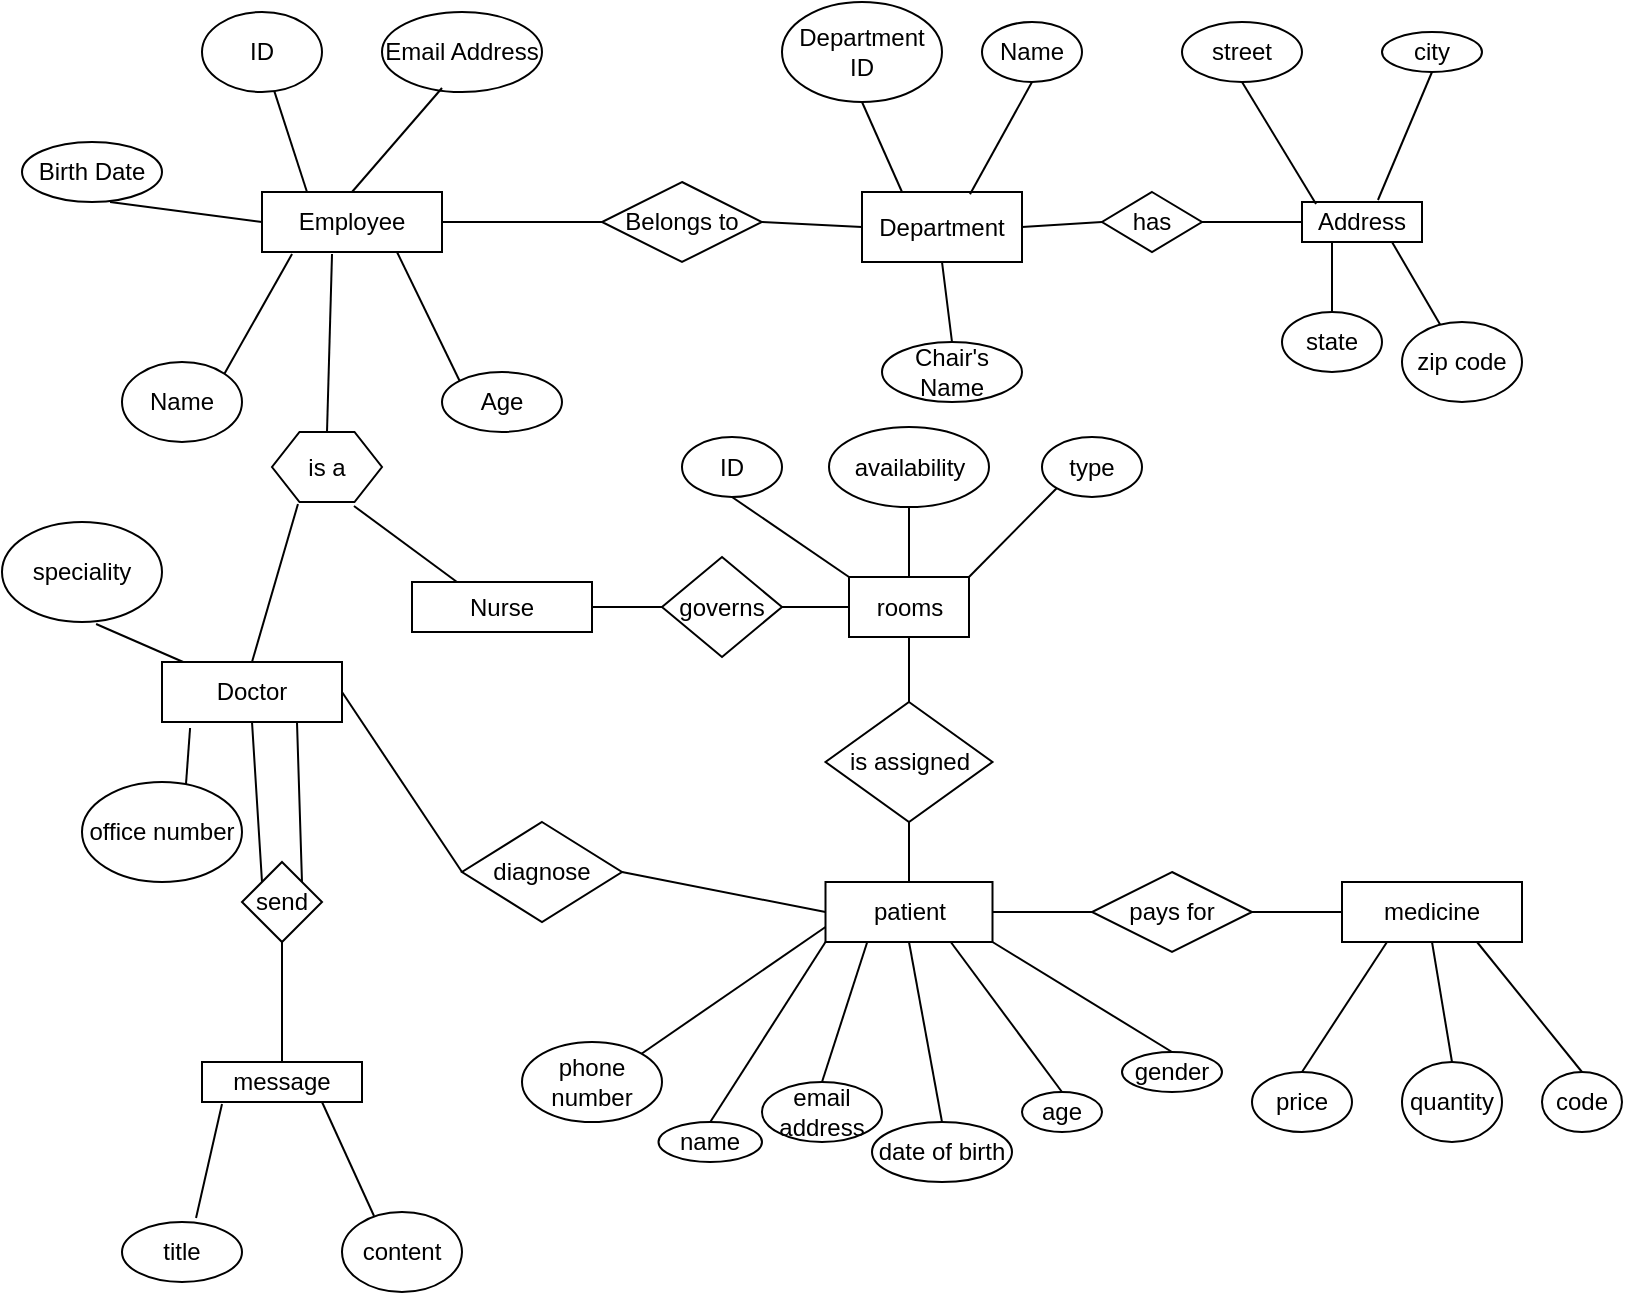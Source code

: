 <mxfile version="12.6.1" type="github">
  <diagram id="C5RBs43oDa-KdzZeNtuy" name="Page-1">
    <mxGraphModel dx="1773" dy="554" grid="1" gridSize="10" guides="1" tooltips="1" connect="1" arrows="1" fold="1" page="1" pageScale="1" pageWidth="827" pageHeight="1169" math="0" shadow="0">
      <root>
        <mxCell id="WIyWlLk6GJQsqaUBKTNV-0"/>
        <mxCell id="WIyWlLk6GJQsqaUBKTNV-1" parent="WIyWlLk6GJQsqaUBKTNV-0"/>
        <mxCell id="0NTEbmVAoTEjCiHu5IEs-0" value="Employee" style="rounded=0;whiteSpace=wrap;html=1;" vertex="1" parent="WIyWlLk6GJQsqaUBKTNV-1">
          <mxGeometry x="90" y="135" width="90" height="30" as="geometry"/>
        </mxCell>
        <mxCell id="0NTEbmVAoTEjCiHu5IEs-1" value="ID&lt;br&gt;" style="ellipse;whiteSpace=wrap;html=1;" vertex="1" parent="WIyWlLk6GJQsqaUBKTNV-1">
          <mxGeometry x="60" y="45" width="60" height="40" as="geometry"/>
        </mxCell>
        <mxCell id="0NTEbmVAoTEjCiHu5IEs-3" value="" style="endArrow=none;html=1;entryX=0.25;entryY=0;entryDx=0;entryDy=0;" edge="1" parent="WIyWlLk6GJQsqaUBKTNV-1" source="0NTEbmVAoTEjCiHu5IEs-1" target="0NTEbmVAoTEjCiHu5IEs-0">
          <mxGeometry width="50" height="50" relative="1" as="geometry">
            <mxPoint x="170" y="290" as="sourcePoint"/>
            <mxPoint x="220" y="190" as="targetPoint"/>
          </mxGeometry>
        </mxCell>
        <mxCell id="0NTEbmVAoTEjCiHu5IEs-4" value="Email Address" style="ellipse;whiteSpace=wrap;html=1;" vertex="1" parent="WIyWlLk6GJQsqaUBKTNV-1">
          <mxGeometry x="150" y="45" width="80" height="40" as="geometry"/>
        </mxCell>
        <mxCell id="0NTEbmVAoTEjCiHu5IEs-5" value="" style="endArrow=none;html=1;entryX=0.375;entryY=0.95;entryDx=0;entryDy=0;entryPerimeter=0;exitX=0.5;exitY=0;exitDx=0;exitDy=0;" edge="1" parent="WIyWlLk6GJQsqaUBKTNV-1" source="0NTEbmVAoTEjCiHu5IEs-0" target="0NTEbmVAoTEjCiHu5IEs-4">
          <mxGeometry width="50" height="50" relative="1" as="geometry">
            <mxPoint x="170" y="290" as="sourcePoint"/>
            <mxPoint x="220" y="240" as="targetPoint"/>
          </mxGeometry>
        </mxCell>
        <mxCell id="0NTEbmVAoTEjCiHu5IEs-6" value="Name" style="ellipse;whiteSpace=wrap;html=1;" vertex="1" parent="WIyWlLk6GJQsqaUBKTNV-1">
          <mxGeometry x="20" y="220" width="60" height="40" as="geometry"/>
        </mxCell>
        <mxCell id="0NTEbmVAoTEjCiHu5IEs-7" value="" style="endArrow=none;html=1;exitX=1;exitY=0;exitDx=0;exitDy=0;entryX=0.167;entryY=1.033;entryDx=0;entryDy=0;entryPerimeter=0;" edge="1" parent="WIyWlLk6GJQsqaUBKTNV-1" source="0NTEbmVAoTEjCiHu5IEs-6" target="0NTEbmVAoTEjCiHu5IEs-0">
          <mxGeometry width="50" height="50" relative="1" as="geometry">
            <mxPoint x="130" y="370" as="sourcePoint"/>
            <mxPoint x="207" y="219" as="targetPoint"/>
          </mxGeometry>
        </mxCell>
        <mxCell id="0NTEbmVAoTEjCiHu5IEs-8" value="Birth Date" style="ellipse;whiteSpace=wrap;html=1;" vertex="1" parent="WIyWlLk6GJQsqaUBKTNV-1">
          <mxGeometry x="-30" y="110" width="70" height="30" as="geometry"/>
        </mxCell>
        <mxCell id="0NTEbmVAoTEjCiHu5IEs-10" value="" style="endArrow=none;html=1;exitX=0.629;exitY=1;exitDx=0;exitDy=0;exitPerimeter=0;entryX=0;entryY=0.5;entryDx=0;entryDy=0;" edge="1" parent="WIyWlLk6GJQsqaUBKTNV-1" source="0NTEbmVAoTEjCiHu5IEs-8" target="0NTEbmVAoTEjCiHu5IEs-0">
          <mxGeometry width="50" height="50" relative="1" as="geometry">
            <mxPoint x="130" y="370" as="sourcePoint"/>
            <mxPoint x="230" y="220" as="targetPoint"/>
          </mxGeometry>
        </mxCell>
        <mxCell id="0NTEbmVAoTEjCiHu5IEs-11" value="Age" style="ellipse;whiteSpace=wrap;html=1;" vertex="1" parent="WIyWlLk6GJQsqaUBKTNV-1">
          <mxGeometry x="180" y="225" width="60" height="30" as="geometry"/>
        </mxCell>
        <mxCell id="0NTEbmVAoTEjCiHu5IEs-13" value="" style="endArrow=none;html=1;entryX=0.75;entryY=1;entryDx=0;entryDy=0;exitX=0;exitY=0;exitDx=0;exitDy=0;" edge="1" parent="WIyWlLk6GJQsqaUBKTNV-1" source="0NTEbmVAoTEjCiHu5IEs-11" target="0NTEbmVAoTEjCiHu5IEs-0">
          <mxGeometry width="50" height="50" relative="1" as="geometry">
            <mxPoint x="130" y="380" as="sourcePoint"/>
            <mxPoint x="180" y="330" as="targetPoint"/>
          </mxGeometry>
        </mxCell>
        <mxCell id="0NTEbmVAoTEjCiHu5IEs-15" value="Belongs to&lt;br&gt;" style="rhombus;whiteSpace=wrap;html=1;" vertex="1" parent="WIyWlLk6GJQsqaUBKTNV-1">
          <mxGeometry x="260" y="130" width="80" height="40" as="geometry"/>
        </mxCell>
        <mxCell id="0NTEbmVAoTEjCiHu5IEs-16" value="" style="endArrow=none;html=1;entryX=0;entryY=0.5;entryDx=0;entryDy=0;exitX=1;exitY=0.5;exitDx=0;exitDy=0;" edge="1" parent="WIyWlLk6GJQsqaUBKTNV-1" source="0NTEbmVAoTEjCiHu5IEs-0" target="0NTEbmVAoTEjCiHu5IEs-15">
          <mxGeometry width="50" height="50" relative="1" as="geometry">
            <mxPoint x="130" y="380" as="sourcePoint"/>
            <mxPoint x="290" y="210" as="targetPoint"/>
          </mxGeometry>
        </mxCell>
        <mxCell id="0NTEbmVAoTEjCiHu5IEs-18" value="" style="endArrow=none;html=1;exitX=1;exitY=0.5;exitDx=0;exitDy=0;entryX=0;entryY=0.5;entryDx=0;entryDy=0;" edge="1" parent="WIyWlLk6GJQsqaUBKTNV-1" source="0NTEbmVAoTEjCiHu5IEs-15" target="0NTEbmVAoTEjCiHu5IEs-19">
          <mxGeometry width="50" height="50" relative="1" as="geometry">
            <mxPoint x="393" y="200" as="sourcePoint"/>
            <mxPoint x="450" y="150" as="targetPoint"/>
          </mxGeometry>
        </mxCell>
        <mxCell id="0NTEbmVAoTEjCiHu5IEs-19" value="Department" style="rounded=0;whiteSpace=wrap;html=1;" vertex="1" parent="WIyWlLk6GJQsqaUBKTNV-1">
          <mxGeometry x="390" y="135" width="80" height="35" as="geometry"/>
        </mxCell>
        <mxCell id="0NTEbmVAoTEjCiHu5IEs-21" value="Department ID" style="ellipse;whiteSpace=wrap;html=1;" vertex="1" parent="WIyWlLk6GJQsqaUBKTNV-1">
          <mxGeometry x="350" y="40" width="80" height="50" as="geometry"/>
        </mxCell>
        <mxCell id="0NTEbmVAoTEjCiHu5IEs-22" value="Name" style="ellipse;whiteSpace=wrap;html=1;" vertex="1" parent="WIyWlLk6GJQsqaUBKTNV-1">
          <mxGeometry x="450" y="50" width="50" height="30" as="geometry"/>
        </mxCell>
        <mxCell id="0NTEbmVAoTEjCiHu5IEs-23" value="Chair&#39;s Name" style="ellipse;whiteSpace=wrap;html=1;" vertex="1" parent="WIyWlLk6GJQsqaUBKTNV-1">
          <mxGeometry x="400" y="210" width="70" height="30" as="geometry"/>
        </mxCell>
        <mxCell id="0NTEbmVAoTEjCiHu5IEs-24" value="" style="endArrow=none;html=1;entryX=0.5;entryY=1;entryDx=0;entryDy=0;exitX=0.25;exitY=0;exitDx=0;exitDy=0;" edge="1" parent="WIyWlLk6GJQsqaUBKTNV-1" source="0NTEbmVAoTEjCiHu5IEs-19" target="0NTEbmVAoTEjCiHu5IEs-21">
          <mxGeometry width="50" height="50" relative="1" as="geometry">
            <mxPoint x="90" y="380" as="sourcePoint"/>
            <mxPoint x="360" y="160" as="targetPoint"/>
          </mxGeometry>
        </mxCell>
        <mxCell id="0NTEbmVAoTEjCiHu5IEs-25" value="" style="endArrow=none;html=1;exitX=0.675;exitY=0.033;exitDx=0;exitDy=0;exitPerimeter=0;entryX=0.5;entryY=1;entryDx=0;entryDy=0;" edge="1" parent="WIyWlLk6GJQsqaUBKTNV-1" source="0NTEbmVAoTEjCiHu5IEs-19" target="0NTEbmVAoTEjCiHu5IEs-22">
          <mxGeometry width="50" height="50" relative="1" as="geometry">
            <mxPoint x="410" y="150.01" as="sourcePoint"/>
            <mxPoint x="450" y="100" as="targetPoint"/>
          </mxGeometry>
        </mxCell>
        <mxCell id="0NTEbmVAoTEjCiHu5IEs-26" value="" style="endArrow=none;html=1;entryX=0.5;entryY=1;entryDx=0;entryDy=0;exitX=0.5;exitY=0;exitDx=0;exitDy=0;" edge="1" parent="WIyWlLk6GJQsqaUBKTNV-1" source="0NTEbmVAoTEjCiHu5IEs-23" target="0NTEbmVAoTEjCiHu5IEs-19">
          <mxGeometry width="50" height="50" relative="1" as="geometry">
            <mxPoint x="420" y="160.01" as="sourcePoint"/>
            <mxPoint x="410" y="110" as="targetPoint"/>
          </mxGeometry>
        </mxCell>
        <mxCell id="0NTEbmVAoTEjCiHu5IEs-27" value="has" style="rhombus;whiteSpace=wrap;html=1;" vertex="1" parent="WIyWlLk6GJQsqaUBKTNV-1">
          <mxGeometry x="510" y="135" width="50" height="30" as="geometry"/>
        </mxCell>
        <mxCell id="0NTEbmVAoTEjCiHu5IEs-29" value="" style="endArrow=none;html=1;entryX=1;entryY=0.5;entryDx=0;entryDy=0;exitX=0;exitY=0.5;exitDx=0;exitDy=0;" edge="1" parent="WIyWlLk6GJQsqaUBKTNV-1" source="0NTEbmVAoTEjCiHu5IEs-27" target="0NTEbmVAoTEjCiHu5IEs-19">
          <mxGeometry width="50" height="50" relative="1" as="geometry">
            <mxPoint x="470" y="170.01" as="sourcePoint"/>
            <mxPoint x="460" y="120" as="targetPoint"/>
          </mxGeometry>
        </mxCell>
        <mxCell id="0NTEbmVAoTEjCiHu5IEs-30" value="Address" style="rounded=0;whiteSpace=wrap;html=1;" vertex="1" parent="WIyWlLk6GJQsqaUBKTNV-1">
          <mxGeometry x="610" y="140" width="60" height="20" as="geometry"/>
        </mxCell>
        <mxCell id="0NTEbmVAoTEjCiHu5IEs-31" value="" style="endArrow=none;html=1;entryX=1;entryY=0.5;entryDx=0;entryDy=0;exitX=0;exitY=0.5;exitDx=0;exitDy=0;" edge="1" parent="WIyWlLk6GJQsqaUBKTNV-1" source="0NTEbmVAoTEjCiHu5IEs-30" target="0NTEbmVAoTEjCiHu5IEs-27">
          <mxGeometry width="50" height="50" relative="1" as="geometry">
            <mxPoint x="420" y="180.01" as="sourcePoint"/>
            <mxPoint x="410" y="130" as="targetPoint"/>
          </mxGeometry>
        </mxCell>
        <mxCell id="0NTEbmVAoTEjCiHu5IEs-32" value="street" style="ellipse;whiteSpace=wrap;html=1;" vertex="1" parent="WIyWlLk6GJQsqaUBKTNV-1">
          <mxGeometry x="550" y="50" width="60" height="30" as="geometry"/>
        </mxCell>
        <mxCell id="0NTEbmVAoTEjCiHu5IEs-33" value="city" style="ellipse;whiteSpace=wrap;html=1;" vertex="1" parent="WIyWlLk6GJQsqaUBKTNV-1">
          <mxGeometry x="650" y="55" width="50" height="20" as="geometry"/>
        </mxCell>
        <mxCell id="0NTEbmVAoTEjCiHu5IEs-34" value="state" style="ellipse;whiteSpace=wrap;html=1;" vertex="1" parent="WIyWlLk6GJQsqaUBKTNV-1">
          <mxGeometry x="600" y="195" width="50" height="30" as="geometry"/>
        </mxCell>
        <mxCell id="0NTEbmVAoTEjCiHu5IEs-35" value="zip code" style="ellipse;whiteSpace=wrap;html=1;" vertex="1" parent="WIyWlLk6GJQsqaUBKTNV-1">
          <mxGeometry x="660" y="200" width="60" height="40" as="geometry"/>
        </mxCell>
        <mxCell id="0NTEbmVAoTEjCiHu5IEs-37" value="" style="endArrow=none;html=1;exitX=0.117;exitY=0.05;exitDx=0;exitDy=0;exitPerimeter=0;entryX=0.5;entryY=1;entryDx=0;entryDy=0;" edge="1" parent="WIyWlLk6GJQsqaUBKTNV-1" source="0NTEbmVAoTEjCiHu5IEs-30" target="0NTEbmVAoTEjCiHu5IEs-32">
          <mxGeometry width="50" height="50" relative="1" as="geometry">
            <mxPoint x="430" y="190.01" as="sourcePoint"/>
            <mxPoint x="550" y="130" as="targetPoint"/>
          </mxGeometry>
        </mxCell>
        <mxCell id="0NTEbmVAoTEjCiHu5IEs-38" value="" style="endArrow=none;html=1;exitX=0.633;exitY=-0.05;exitDx=0;exitDy=0;exitPerimeter=0;entryX=0.5;entryY=1;entryDx=0;entryDy=0;" edge="1" parent="WIyWlLk6GJQsqaUBKTNV-1" source="0NTEbmVAoTEjCiHu5IEs-30" target="0NTEbmVAoTEjCiHu5IEs-33">
          <mxGeometry width="50" height="50" relative="1" as="geometry">
            <mxPoint x="440" y="200.01" as="sourcePoint"/>
            <mxPoint x="680" y="100" as="targetPoint"/>
          </mxGeometry>
        </mxCell>
        <mxCell id="0NTEbmVAoTEjCiHu5IEs-39" value="" style="endArrow=none;html=1;entryX=0.25;entryY=1;entryDx=0;entryDy=0;exitX=0.5;exitY=0;exitDx=0;exitDy=0;" edge="1" parent="WIyWlLk6GJQsqaUBKTNV-1" source="0NTEbmVAoTEjCiHu5IEs-34" target="0NTEbmVAoTEjCiHu5IEs-30">
          <mxGeometry width="50" height="50" relative="1" as="geometry">
            <mxPoint x="450" y="210.01" as="sourcePoint"/>
            <mxPoint x="440" y="160" as="targetPoint"/>
          </mxGeometry>
        </mxCell>
        <mxCell id="0NTEbmVAoTEjCiHu5IEs-40" value="" style="endArrow=none;html=1;entryX=0.75;entryY=1;entryDx=0;entryDy=0;" edge="1" parent="WIyWlLk6GJQsqaUBKTNV-1" source="0NTEbmVAoTEjCiHu5IEs-35" target="0NTEbmVAoTEjCiHu5IEs-30">
          <mxGeometry width="50" height="50" relative="1" as="geometry">
            <mxPoint x="460" y="220.01" as="sourcePoint"/>
            <mxPoint x="450" y="170" as="targetPoint"/>
          </mxGeometry>
        </mxCell>
        <mxCell id="0NTEbmVAoTEjCiHu5IEs-41" value="Doctor" style="rounded=0;whiteSpace=wrap;html=1;" vertex="1" parent="WIyWlLk6GJQsqaUBKTNV-1">
          <mxGeometry x="40" y="370" width="90" height="30" as="geometry"/>
        </mxCell>
        <mxCell id="0NTEbmVAoTEjCiHu5IEs-42" value="speciality" style="ellipse;whiteSpace=wrap;html=1;" vertex="1" parent="WIyWlLk6GJQsqaUBKTNV-1">
          <mxGeometry x="-40" y="300" width="80" height="50" as="geometry"/>
        </mxCell>
        <mxCell id="0NTEbmVAoTEjCiHu5IEs-43" value="office number" style="ellipse;whiteSpace=wrap;html=1;" vertex="1" parent="WIyWlLk6GJQsqaUBKTNV-1">
          <mxGeometry y="430" width="80" height="50" as="geometry"/>
        </mxCell>
        <mxCell id="0NTEbmVAoTEjCiHu5IEs-44" value="" style="endArrow=none;html=1;entryX=0.588;entryY=1.02;entryDx=0;entryDy=0;entryPerimeter=0;" edge="1" parent="WIyWlLk6GJQsqaUBKTNV-1" source="0NTEbmVAoTEjCiHu5IEs-41" target="0NTEbmVAoTEjCiHu5IEs-42">
          <mxGeometry width="50" height="50" relative="1" as="geometry">
            <mxPoint x="530" y="230.01" as="sourcePoint"/>
            <mxPoint x="520" y="180" as="targetPoint"/>
          </mxGeometry>
        </mxCell>
        <mxCell id="0NTEbmVAoTEjCiHu5IEs-45" value="" style="endArrow=none;html=1;entryX=0.65;entryY=0.02;entryDx=0;entryDy=0;exitX=0.156;exitY=1.1;exitDx=0;exitDy=0;exitPerimeter=0;entryPerimeter=0;" edge="1" parent="WIyWlLk6GJQsqaUBKTNV-1" source="0NTEbmVAoTEjCiHu5IEs-41" target="0NTEbmVAoTEjCiHu5IEs-43">
          <mxGeometry width="50" height="50" relative="1" as="geometry">
            <mxPoint x="540" y="240.01" as="sourcePoint"/>
            <mxPoint x="530" y="190" as="targetPoint"/>
          </mxGeometry>
        </mxCell>
        <mxCell id="0NTEbmVAoTEjCiHu5IEs-46" value="is a" style="shape=hexagon;perimeter=hexagonPerimeter2;whiteSpace=wrap;html=1;" vertex="1" parent="WIyWlLk6GJQsqaUBKTNV-1">
          <mxGeometry x="95" y="255" width="55" height="35" as="geometry"/>
        </mxCell>
        <mxCell id="0NTEbmVAoTEjCiHu5IEs-47" value="" style="endArrow=none;html=1;entryX=0.389;entryY=1.033;entryDx=0;entryDy=0;exitX=0.5;exitY=0;exitDx=0;exitDy=0;entryPerimeter=0;" edge="1" parent="WIyWlLk6GJQsqaUBKTNV-1" source="0NTEbmVAoTEjCiHu5IEs-46" target="0NTEbmVAoTEjCiHu5IEs-0">
          <mxGeometry width="50" height="50" relative="1" as="geometry">
            <mxPoint x="550" y="250.01" as="sourcePoint"/>
            <mxPoint x="540" y="200" as="targetPoint"/>
          </mxGeometry>
        </mxCell>
        <mxCell id="0NTEbmVAoTEjCiHu5IEs-48" value="" style="endArrow=none;html=1;entryX=0.236;entryY=1.029;entryDx=0;entryDy=0;exitX=0.5;exitY=0;exitDx=0;exitDy=0;entryPerimeter=0;" edge="1" parent="WIyWlLk6GJQsqaUBKTNV-1" source="0NTEbmVAoTEjCiHu5IEs-41" target="0NTEbmVAoTEjCiHu5IEs-46">
          <mxGeometry width="50" height="50" relative="1" as="geometry">
            <mxPoint x="560" y="260.01" as="sourcePoint"/>
            <mxPoint x="550" y="210" as="targetPoint"/>
          </mxGeometry>
        </mxCell>
        <mxCell id="0NTEbmVAoTEjCiHu5IEs-50" value="send" style="rhombus;whiteSpace=wrap;html=1;" vertex="1" parent="WIyWlLk6GJQsqaUBKTNV-1">
          <mxGeometry x="80" y="470" width="40" height="40" as="geometry"/>
        </mxCell>
        <mxCell id="0NTEbmVAoTEjCiHu5IEs-51" value="" style="endArrow=none;html=1;entryX=0.5;entryY=1;entryDx=0;entryDy=0;exitX=0;exitY=0;exitDx=0;exitDy=0;" edge="1" parent="WIyWlLk6GJQsqaUBKTNV-1" source="0NTEbmVAoTEjCiHu5IEs-50" target="0NTEbmVAoTEjCiHu5IEs-41">
          <mxGeometry width="50" height="50" relative="1" as="geometry">
            <mxPoint x="570" y="270.01" as="sourcePoint"/>
            <mxPoint x="560" y="220" as="targetPoint"/>
          </mxGeometry>
        </mxCell>
        <mxCell id="0NTEbmVAoTEjCiHu5IEs-52" value="" style="endArrow=none;html=1;entryX=0.75;entryY=1;entryDx=0;entryDy=0;exitX=1;exitY=0;exitDx=0;exitDy=0;" edge="1" parent="WIyWlLk6GJQsqaUBKTNV-1" source="0NTEbmVAoTEjCiHu5IEs-50" target="0NTEbmVAoTEjCiHu5IEs-41">
          <mxGeometry width="50" height="50" relative="1" as="geometry">
            <mxPoint x="580" y="280.01" as="sourcePoint"/>
            <mxPoint x="570" y="230" as="targetPoint"/>
          </mxGeometry>
        </mxCell>
        <mxCell id="0NTEbmVAoTEjCiHu5IEs-53" value="message" style="rounded=0;whiteSpace=wrap;html=1;" vertex="1" parent="WIyWlLk6GJQsqaUBKTNV-1">
          <mxGeometry x="60" y="570" width="80" height="20" as="geometry"/>
        </mxCell>
        <mxCell id="0NTEbmVAoTEjCiHu5IEs-54" value="" style="endArrow=none;html=1;entryX=0.5;entryY=1;entryDx=0;entryDy=0;exitX=0.5;exitY=0;exitDx=0;exitDy=0;" edge="1" parent="WIyWlLk6GJQsqaUBKTNV-1" source="0NTEbmVAoTEjCiHu5IEs-53" target="0NTEbmVAoTEjCiHu5IEs-50">
          <mxGeometry width="50" height="50" relative="1" as="geometry">
            <mxPoint x="590" y="290.01" as="sourcePoint"/>
            <mxPoint x="580" y="240" as="targetPoint"/>
          </mxGeometry>
        </mxCell>
        <mxCell id="0NTEbmVAoTEjCiHu5IEs-55" value="title" style="ellipse;whiteSpace=wrap;html=1;" vertex="1" parent="WIyWlLk6GJQsqaUBKTNV-1">
          <mxGeometry x="20" y="650" width="60" height="30" as="geometry"/>
        </mxCell>
        <mxCell id="0NTEbmVAoTEjCiHu5IEs-56" value="content" style="ellipse;whiteSpace=wrap;html=1;" vertex="1" parent="WIyWlLk6GJQsqaUBKTNV-1">
          <mxGeometry x="130" y="645" width="60" height="40" as="geometry"/>
        </mxCell>
        <mxCell id="0NTEbmVAoTEjCiHu5IEs-57" value="" style="endArrow=none;html=1;entryX=0.125;entryY=1.05;entryDx=0;entryDy=0;exitX=0.617;exitY=-0.067;exitDx=0;exitDy=0;exitPerimeter=0;entryPerimeter=0;" edge="1" parent="WIyWlLk6GJQsqaUBKTNV-1" source="0NTEbmVAoTEjCiHu5IEs-55" target="0NTEbmVAoTEjCiHu5IEs-53">
          <mxGeometry width="50" height="50" relative="1" as="geometry">
            <mxPoint x="600" y="300.01" as="sourcePoint"/>
            <mxPoint x="590" y="250" as="targetPoint"/>
          </mxGeometry>
        </mxCell>
        <mxCell id="0NTEbmVAoTEjCiHu5IEs-58" value="" style="endArrow=none;html=1;entryX=0.75;entryY=1;entryDx=0;entryDy=0;exitX=0.267;exitY=0.05;exitDx=0;exitDy=0;exitPerimeter=0;" edge="1" parent="WIyWlLk6GJQsqaUBKTNV-1" source="0NTEbmVAoTEjCiHu5IEs-56" target="0NTEbmVAoTEjCiHu5IEs-53">
          <mxGeometry width="50" height="50" relative="1" as="geometry">
            <mxPoint x="610" y="310.01" as="sourcePoint"/>
            <mxPoint x="600" y="260" as="targetPoint"/>
          </mxGeometry>
        </mxCell>
        <mxCell id="0NTEbmVAoTEjCiHu5IEs-59" value="Nurse" style="rounded=0;whiteSpace=wrap;html=1;" vertex="1" parent="WIyWlLk6GJQsqaUBKTNV-1">
          <mxGeometry x="165" y="330" width="90" height="25" as="geometry"/>
        </mxCell>
        <mxCell id="0NTEbmVAoTEjCiHu5IEs-60" value="" style="endArrow=none;html=1;entryX=0.745;entryY=1.057;entryDx=0;entryDy=0;exitX=0.25;exitY=0;exitDx=0;exitDy=0;entryPerimeter=0;" edge="1" parent="WIyWlLk6GJQsqaUBKTNV-1" source="0NTEbmVAoTEjCiHu5IEs-59" target="0NTEbmVAoTEjCiHu5IEs-46">
          <mxGeometry width="50" height="50" relative="1" as="geometry">
            <mxPoint x="620" y="320.01" as="sourcePoint"/>
            <mxPoint x="610" y="270" as="targetPoint"/>
          </mxGeometry>
        </mxCell>
        <mxCell id="0NTEbmVAoTEjCiHu5IEs-61" value="governs" style="rhombus;whiteSpace=wrap;html=1;" vertex="1" parent="WIyWlLk6GJQsqaUBKTNV-1">
          <mxGeometry x="290" y="317.5" width="60" height="50" as="geometry"/>
        </mxCell>
        <mxCell id="0NTEbmVAoTEjCiHu5IEs-62" value="" style="endArrow=none;html=1;entryX=1;entryY=0.5;entryDx=0;entryDy=0;exitX=0;exitY=0.5;exitDx=0;exitDy=0;" edge="1" parent="WIyWlLk6GJQsqaUBKTNV-1" source="0NTEbmVAoTEjCiHu5IEs-61" target="0NTEbmVAoTEjCiHu5IEs-59">
          <mxGeometry width="50" height="50" relative="1" as="geometry">
            <mxPoint x="630" y="330.01" as="sourcePoint"/>
            <mxPoint x="620" y="280" as="targetPoint"/>
          </mxGeometry>
        </mxCell>
        <mxCell id="0NTEbmVAoTEjCiHu5IEs-63" value="rooms" style="rounded=0;whiteSpace=wrap;html=1;" vertex="1" parent="WIyWlLk6GJQsqaUBKTNV-1">
          <mxGeometry x="383.5" y="327.5" width="60" height="30" as="geometry"/>
        </mxCell>
        <mxCell id="0NTEbmVAoTEjCiHu5IEs-64" value="" style="endArrow=none;html=1;entryX=1;entryY=0.5;entryDx=0;entryDy=0;exitX=0;exitY=0.5;exitDx=0;exitDy=0;" edge="1" parent="WIyWlLk6GJQsqaUBKTNV-1" source="0NTEbmVAoTEjCiHu5IEs-63" target="0NTEbmVAoTEjCiHu5IEs-61">
          <mxGeometry width="50" height="50" relative="1" as="geometry">
            <mxPoint x="640" y="340.01" as="sourcePoint"/>
            <mxPoint x="630" y="290" as="targetPoint"/>
          </mxGeometry>
        </mxCell>
        <mxCell id="0NTEbmVAoTEjCiHu5IEs-65" value="ID" style="ellipse;whiteSpace=wrap;html=1;" vertex="1" parent="WIyWlLk6GJQsqaUBKTNV-1">
          <mxGeometry x="300" y="257.5" width="50" height="30" as="geometry"/>
        </mxCell>
        <mxCell id="0NTEbmVAoTEjCiHu5IEs-66" value="availability" style="ellipse;whiteSpace=wrap;html=1;" vertex="1" parent="WIyWlLk6GJQsqaUBKTNV-1">
          <mxGeometry x="373.5" y="252.5" width="80" height="40" as="geometry"/>
        </mxCell>
        <mxCell id="0NTEbmVAoTEjCiHu5IEs-67" value="type" style="ellipse;whiteSpace=wrap;html=1;" vertex="1" parent="WIyWlLk6GJQsqaUBKTNV-1">
          <mxGeometry x="480" y="257.5" width="50" height="30" as="geometry"/>
        </mxCell>
        <mxCell id="0NTEbmVAoTEjCiHu5IEs-68" value="" style="endArrow=none;html=1;entryX=0.5;entryY=1;entryDx=0;entryDy=0;exitX=0;exitY=0;exitDx=0;exitDy=0;" edge="1" parent="WIyWlLk6GJQsqaUBKTNV-1" source="0NTEbmVAoTEjCiHu5IEs-63" target="0NTEbmVAoTEjCiHu5IEs-65">
          <mxGeometry width="50" height="50" relative="1" as="geometry">
            <mxPoint x="650" y="350.01" as="sourcePoint"/>
            <mxPoint x="640" y="300" as="targetPoint"/>
          </mxGeometry>
        </mxCell>
        <mxCell id="0NTEbmVAoTEjCiHu5IEs-69" value="" style="endArrow=none;html=1;entryX=0.5;entryY=1;entryDx=0;entryDy=0;exitX=0.5;exitY=0;exitDx=0;exitDy=0;" edge="1" parent="WIyWlLk6GJQsqaUBKTNV-1" source="0NTEbmVAoTEjCiHu5IEs-63" target="0NTEbmVAoTEjCiHu5IEs-66">
          <mxGeometry width="50" height="50" relative="1" as="geometry">
            <mxPoint x="660" y="360.01" as="sourcePoint"/>
            <mxPoint x="650" y="310" as="targetPoint"/>
          </mxGeometry>
        </mxCell>
        <mxCell id="0NTEbmVAoTEjCiHu5IEs-70" value="" style="endArrow=none;html=1;entryX=0;entryY=1;entryDx=0;entryDy=0;exitX=1;exitY=0;exitDx=0;exitDy=0;" edge="1" parent="WIyWlLk6GJQsqaUBKTNV-1" source="0NTEbmVAoTEjCiHu5IEs-63" target="0NTEbmVAoTEjCiHu5IEs-67">
          <mxGeometry width="50" height="50" relative="1" as="geometry">
            <mxPoint x="670" y="370.01" as="sourcePoint"/>
            <mxPoint x="660" y="320" as="targetPoint"/>
          </mxGeometry>
        </mxCell>
        <mxCell id="0NTEbmVAoTEjCiHu5IEs-71" value="is assigned" style="rhombus;whiteSpace=wrap;html=1;" vertex="1" parent="WIyWlLk6GJQsqaUBKTNV-1">
          <mxGeometry x="371.75" y="390" width="83.5" height="60" as="geometry"/>
        </mxCell>
        <mxCell id="0NTEbmVAoTEjCiHu5IEs-72" value="" style="endArrow=none;html=1;entryX=0.5;entryY=1;entryDx=0;entryDy=0;exitX=0.5;exitY=0;exitDx=0;exitDy=0;" edge="1" parent="WIyWlLk6GJQsqaUBKTNV-1" source="0NTEbmVAoTEjCiHu5IEs-71" target="0NTEbmVAoTEjCiHu5IEs-63">
          <mxGeometry width="50" height="50" relative="1" as="geometry">
            <mxPoint x="680" y="380.01" as="sourcePoint"/>
            <mxPoint x="670" y="330" as="targetPoint"/>
          </mxGeometry>
        </mxCell>
        <mxCell id="0NTEbmVAoTEjCiHu5IEs-73" value="patient" style="rounded=0;whiteSpace=wrap;html=1;" vertex="1" parent="WIyWlLk6GJQsqaUBKTNV-1">
          <mxGeometry x="371.75" y="480" width="83.5" height="30" as="geometry"/>
        </mxCell>
        <mxCell id="0NTEbmVAoTEjCiHu5IEs-74" value="" style="endArrow=none;html=1;entryX=0.5;entryY=1;entryDx=0;entryDy=0;exitX=0.5;exitY=0;exitDx=0;exitDy=0;" edge="1" parent="WIyWlLk6GJQsqaUBKTNV-1" source="0NTEbmVAoTEjCiHu5IEs-73" target="0NTEbmVAoTEjCiHu5IEs-71">
          <mxGeometry width="50" height="50" relative="1" as="geometry">
            <mxPoint x="690" y="390.01" as="sourcePoint"/>
            <mxPoint x="680" y="340" as="targetPoint"/>
          </mxGeometry>
        </mxCell>
        <mxCell id="0NTEbmVAoTEjCiHu5IEs-75" value="name" style="ellipse;whiteSpace=wrap;html=1;" vertex="1" parent="WIyWlLk6GJQsqaUBKTNV-1">
          <mxGeometry x="288.25" y="600" width="51.75" height="20" as="geometry"/>
        </mxCell>
        <mxCell id="0NTEbmVAoTEjCiHu5IEs-76" value="email address" style="ellipse;whiteSpace=wrap;html=1;" vertex="1" parent="WIyWlLk6GJQsqaUBKTNV-1">
          <mxGeometry x="340" y="580" width="60" height="30" as="geometry"/>
        </mxCell>
        <mxCell id="0NTEbmVAoTEjCiHu5IEs-77" value="date of birth" style="ellipse;whiteSpace=wrap;html=1;" vertex="1" parent="WIyWlLk6GJQsqaUBKTNV-1">
          <mxGeometry x="395" y="600" width="70" height="30" as="geometry"/>
        </mxCell>
        <mxCell id="0NTEbmVAoTEjCiHu5IEs-78" value="age" style="ellipse;whiteSpace=wrap;html=1;" vertex="1" parent="WIyWlLk6GJQsqaUBKTNV-1">
          <mxGeometry x="470" y="585" width="40" height="20" as="geometry"/>
        </mxCell>
        <mxCell id="0NTEbmVAoTEjCiHu5IEs-79" value="phone number" style="ellipse;whiteSpace=wrap;html=1;" vertex="1" parent="WIyWlLk6GJQsqaUBKTNV-1">
          <mxGeometry x="220" y="560" width="70" height="40" as="geometry"/>
        </mxCell>
        <mxCell id="0NTEbmVAoTEjCiHu5IEs-80" value="gender" style="ellipse;whiteSpace=wrap;html=1;" vertex="1" parent="WIyWlLk6GJQsqaUBKTNV-1">
          <mxGeometry x="520" y="565" width="50" height="20" as="geometry"/>
        </mxCell>
        <mxCell id="0NTEbmVAoTEjCiHu5IEs-83" value="" style="endArrow=none;html=1;entryX=0;entryY=0.75;entryDx=0;entryDy=0;exitX=1;exitY=0;exitDx=0;exitDy=0;" edge="1" parent="WIyWlLk6GJQsqaUBKTNV-1" source="0NTEbmVAoTEjCiHu5IEs-79" target="0NTEbmVAoTEjCiHu5IEs-73">
          <mxGeometry width="50" height="50" relative="1" as="geometry">
            <mxPoint x="700" y="400.01" as="sourcePoint"/>
            <mxPoint x="690" y="350" as="targetPoint"/>
          </mxGeometry>
        </mxCell>
        <mxCell id="0NTEbmVAoTEjCiHu5IEs-84" value="" style="endArrow=none;html=1;entryX=0;entryY=1;entryDx=0;entryDy=0;exitX=0.5;exitY=0;exitDx=0;exitDy=0;" edge="1" parent="WIyWlLk6GJQsqaUBKTNV-1" source="0NTEbmVAoTEjCiHu5IEs-75" target="0NTEbmVAoTEjCiHu5IEs-73">
          <mxGeometry width="50" height="50" relative="1" as="geometry">
            <mxPoint x="710" y="410.01" as="sourcePoint"/>
            <mxPoint x="700" y="360" as="targetPoint"/>
          </mxGeometry>
        </mxCell>
        <mxCell id="0NTEbmVAoTEjCiHu5IEs-85" value="" style="endArrow=none;html=1;entryX=0.25;entryY=1;entryDx=0;entryDy=0;exitX=0.5;exitY=0;exitDx=0;exitDy=0;" edge="1" parent="WIyWlLk6GJQsqaUBKTNV-1" source="0NTEbmVAoTEjCiHu5IEs-76" target="0NTEbmVAoTEjCiHu5IEs-73">
          <mxGeometry width="50" height="50" relative="1" as="geometry">
            <mxPoint x="720" y="420.01" as="sourcePoint"/>
            <mxPoint x="710" y="370" as="targetPoint"/>
          </mxGeometry>
        </mxCell>
        <mxCell id="0NTEbmVAoTEjCiHu5IEs-86" value="" style="endArrow=none;html=1;entryX=0.5;entryY=1;entryDx=0;entryDy=0;exitX=0.5;exitY=0;exitDx=0;exitDy=0;" edge="1" parent="WIyWlLk6GJQsqaUBKTNV-1" source="0NTEbmVAoTEjCiHu5IEs-77" target="0NTEbmVAoTEjCiHu5IEs-73">
          <mxGeometry width="50" height="50" relative="1" as="geometry">
            <mxPoint x="730" y="430.01" as="sourcePoint"/>
            <mxPoint x="720" y="380" as="targetPoint"/>
          </mxGeometry>
        </mxCell>
        <mxCell id="0NTEbmVAoTEjCiHu5IEs-87" value="" style="endArrow=none;html=1;entryX=0.75;entryY=1;entryDx=0;entryDy=0;exitX=0.5;exitY=0;exitDx=0;exitDy=0;" edge="1" parent="WIyWlLk6GJQsqaUBKTNV-1" source="0NTEbmVAoTEjCiHu5IEs-78" target="0NTEbmVAoTEjCiHu5IEs-73">
          <mxGeometry width="50" height="50" relative="1" as="geometry">
            <mxPoint x="740" y="440.01" as="sourcePoint"/>
            <mxPoint x="730" y="390" as="targetPoint"/>
          </mxGeometry>
        </mxCell>
        <mxCell id="0NTEbmVAoTEjCiHu5IEs-88" value="" style="endArrow=none;html=1;entryX=1;entryY=1;entryDx=0;entryDy=0;exitX=0.5;exitY=0;exitDx=0;exitDy=0;" edge="1" parent="WIyWlLk6GJQsqaUBKTNV-1" source="0NTEbmVAoTEjCiHu5IEs-80" target="0NTEbmVAoTEjCiHu5IEs-73">
          <mxGeometry width="50" height="50" relative="1" as="geometry">
            <mxPoint x="750" y="450.01" as="sourcePoint"/>
            <mxPoint x="740" y="400" as="targetPoint"/>
          </mxGeometry>
        </mxCell>
        <mxCell id="0NTEbmVAoTEjCiHu5IEs-89" value="diagnose" style="rhombus;whiteSpace=wrap;html=1;" vertex="1" parent="WIyWlLk6GJQsqaUBKTNV-1">
          <mxGeometry x="190" y="450" width="80" height="50" as="geometry"/>
        </mxCell>
        <mxCell id="0NTEbmVAoTEjCiHu5IEs-90" value="" style="endArrow=none;html=1;entryX=1;entryY=0.5;entryDx=0;entryDy=0;exitX=0;exitY=0.5;exitDx=0;exitDy=0;" edge="1" parent="WIyWlLk6GJQsqaUBKTNV-1" source="0NTEbmVAoTEjCiHu5IEs-89" target="0NTEbmVAoTEjCiHu5IEs-41">
          <mxGeometry width="50" height="50" relative="1" as="geometry">
            <mxPoint x="760" y="460.01" as="sourcePoint"/>
            <mxPoint x="750" y="410" as="targetPoint"/>
          </mxGeometry>
        </mxCell>
        <mxCell id="0NTEbmVAoTEjCiHu5IEs-91" value="" style="endArrow=none;html=1;entryX=1;entryY=0.5;entryDx=0;entryDy=0;exitX=0;exitY=0.5;exitDx=0;exitDy=0;" edge="1" parent="WIyWlLk6GJQsqaUBKTNV-1" source="0NTEbmVAoTEjCiHu5IEs-73" target="0NTEbmVAoTEjCiHu5IEs-89">
          <mxGeometry width="50" height="50" relative="1" as="geometry">
            <mxPoint x="770" y="470.01" as="sourcePoint"/>
            <mxPoint x="760" y="420" as="targetPoint"/>
          </mxGeometry>
        </mxCell>
        <mxCell id="0NTEbmVAoTEjCiHu5IEs-92" value="pays for" style="rhombus;whiteSpace=wrap;html=1;" vertex="1" parent="WIyWlLk6GJQsqaUBKTNV-1">
          <mxGeometry x="505" y="475" width="80" height="40" as="geometry"/>
        </mxCell>
        <mxCell id="0NTEbmVAoTEjCiHu5IEs-93" value="" style="endArrow=none;html=1;entryX=1;entryY=0.5;entryDx=0;entryDy=0;exitX=0;exitY=0.5;exitDx=0;exitDy=0;" edge="1" parent="WIyWlLk6GJQsqaUBKTNV-1" source="0NTEbmVAoTEjCiHu5IEs-92" target="0NTEbmVAoTEjCiHu5IEs-73">
          <mxGeometry width="50" height="50" relative="1" as="geometry">
            <mxPoint x="490" y="495" as="sourcePoint"/>
            <mxPoint x="770" y="430" as="targetPoint"/>
            <Array as="points"/>
          </mxGeometry>
        </mxCell>
        <mxCell id="0NTEbmVAoTEjCiHu5IEs-94" value="medicine" style="rounded=0;whiteSpace=wrap;html=1;" vertex="1" parent="WIyWlLk6GJQsqaUBKTNV-1">
          <mxGeometry x="630" y="480" width="90" height="30" as="geometry"/>
        </mxCell>
        <mxCell id="0NTEbmVAoTEjCiHu5IEs-95" value="" style="endArrow=none;html=1;entryX=1;entryY=0.5;entryDx=0;entryDy=0;" edge="1" parent="WIyWlLk6GJQsqaUBKTNV-1" source="0NTEbmVAoTEjCiHu5IEs-94" target="0NTEbmVAoTEjCiHu5IEs-92">
          <mxGeometry width="50" height="50" relative="1" as="geometry">
            <mxPoint x="580" y="495" as="sourcePoint"/>
            <mxPoint x="780" y="440" as="targetPoint"/>
          </mxGeometry>
        </mxCell>
        <mxCell id="0NTEbmVAoTEjCiHu5IEs-97" value="price" style="ellipse;whiteSpace=wrap;html=1;" vertex="1" parent="WIyWlLk6GJQsqaUBKTNV-1">
          <mxGeometry x="585" y="575" width="50" height="30" as="geometry"/>
        </mxCell>
        <mxCell id="0NTEbmVAoTEjCiHu5IEs-98" value="quantity" style="ellipse;whiteSpace=wrap;html=1;" vertex="1" parent="WIyWlLk6GJQsqaUBKTNV-1">
          <mxGeometry x="660" y="570" width="50" height="40" as="geometry"/>
        </mxCell>
        <mxCell id="0NTEbmVAoTEjCiHu5IEs-99" value="code" style="ellipse;whiteSpace=wrap;html=1;" vertex="1" parent="WIyWlLk6GJQsqaUBKTNV-1">
          <mxGeometry x="730" y="575" width="40" height="30" as="geometry"/>
        </mxCell>
        <mxCell id="0NTEbmVAoTEjCiHu5IEs-100" value="" style="endArrow=none;html=1;entryX=0.25;entryY=1;entryDx=0;entryDy=0;exitX=0.5;exitY=0;exitDx=0;exitDy=0;" edge="1" parent="WIyWlLk6GJQsqaUBKTNV-1" source="0NTEbmVAoTEjCiHu5IEs-97" target="0NTEbmVAoTEjCiHu5IEs-94">
          <mxGeometry width="50" height="50" relative="1" as="geometry">
            <mxPoint x="800" y="500.01" as="sourcePoint"/>
            <mxPoint x="790" y="450" as="targetPoint"/>
          </mxGeometry>
        </mxCell>
        <mxCell id="0NTEbmVAoTEjCiHu5IEs-101" value="" style="endArrow=none;html=1;entryX=0.5;entryY=1;entryDx=0;entryDy=0;exitX=0.5;exitY=0;exitDx=0;exitDy=0;" edge="1" parent="WIyWlLk6GJQsqaUBKTNV-1" source="0NTEbmVAoTEjCiHu5IEs-98" target="0NTEbmVAoTEjCiHu5IEs-94">
          <mxGeometry width="50" height="50" relative="1" as="geometry">
            <mxPoint x="810" y="510.01" as="sourcePoint"/>
            <mxPoint x="800" y="460" as="targetPoint"/>
          </mxGeometry>
        </mxCell>
        <mxCell id="0NTEbmVAoTEjCiHu5IEs-102" value="" style="endArrow=none;html=1;entryX=0.75;entryY=1;entryDx=0;entryDy=0;exitX=0.5;exitY=0;exitDx=0;exitDy=0;" edge="1" parent="WIyWlLk6GJQsqaUBKTNV-1" source="0NTEbmVAoTEjCiHu5IEs-99" target="0NTEbmVAoTEjCiHu5IEs-94">
          <mxGeometry width="50" height="50" relative="1" as="geometry">
            <mxPoint x="820" y="520.01" as="sourcePoint"/>
            <mxPoint x="810" y="470" as="targetPoint"/>
          </mxGeometry>
        </mxCell>
      </root>
    </mxGraphModel>
  </diagram>
</mxfile>
